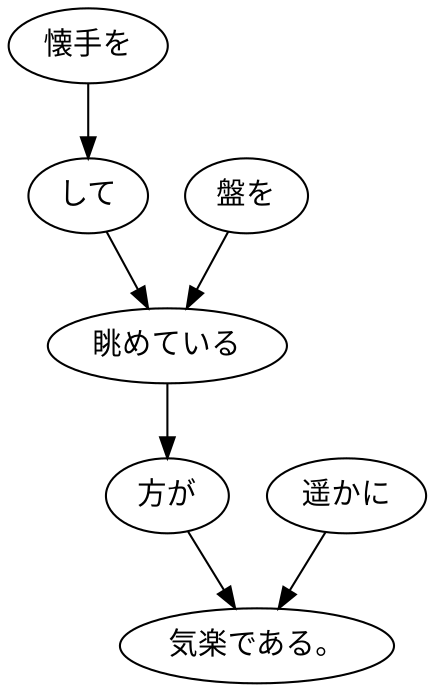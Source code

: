 digraph graph7625 {
	node0 [label="懐手を"];
	node1 [label="して"];
	node2 [label="盤を"];
	node3 [label="眺めている"];
	node4 [label="方が"];
	node5 [label="遥かに"];
	node6 [label="気楽である。"];
	node0 -> node1;
	node1 -> node3;
	node2 -> node3;
	node3 -> node4;
	node4 -> node6;
	node5 -> node6;
}
